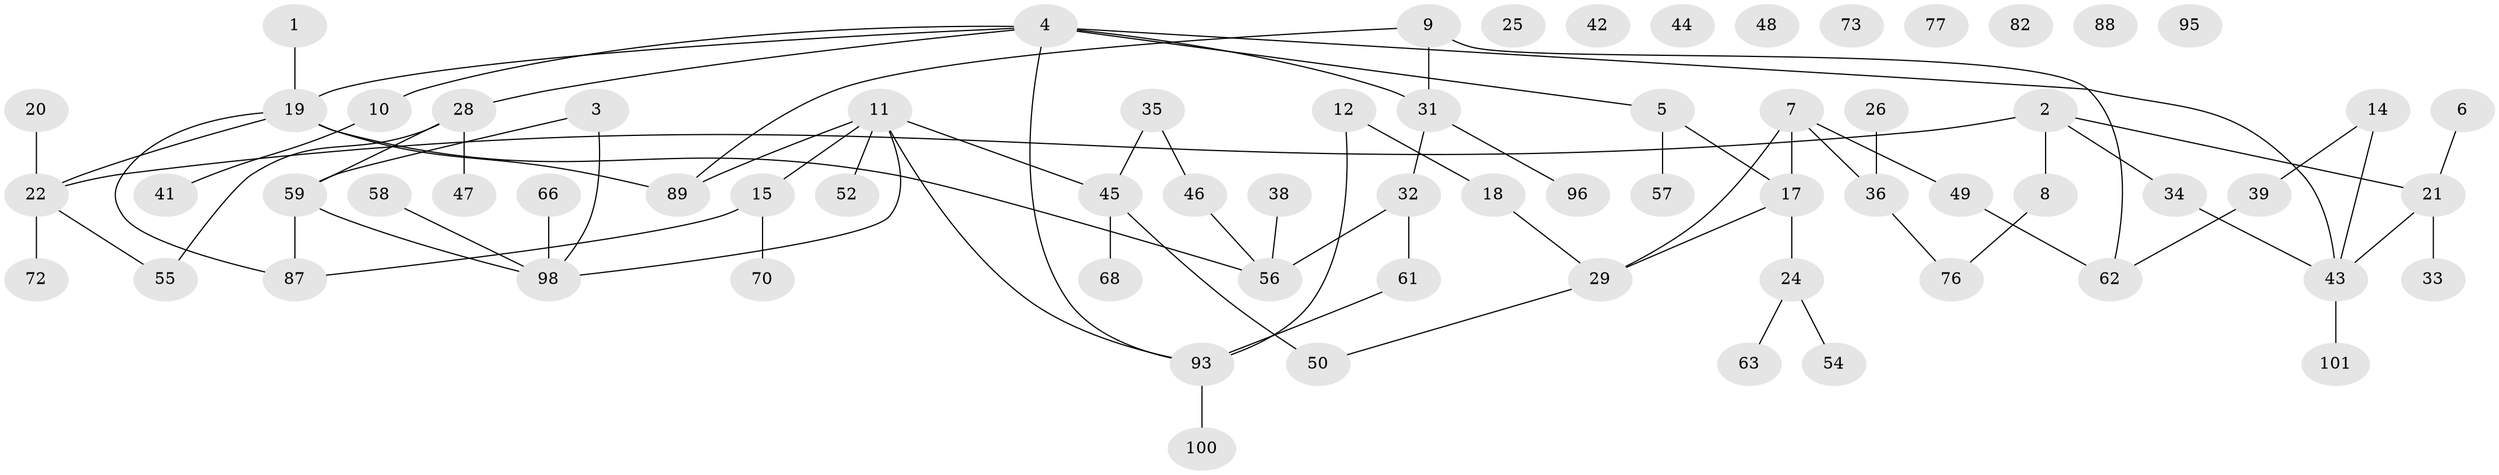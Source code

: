 // Generated by graph-tools (version 1.1) at 2025/23/03/03/25 07:23:25]
// undirected, 70 vertices, 78 edges
graph export_dot {
graph [start="1"]
  node [color=gray90,style=filled];
  1;
  2 [super="+37"];
  3 [super="+94"];
  4 [super="+16"];
  5;
  6;
  7;
  8 [super="+13"];
  9 [super="+65"];
  10 [super="+74"];
  11 [super="+64"];
  12;
  14;
  15 [super="+23"];
  17 [super="+27"];
  18;
  19 [super="+75"];
  20;
  21 [super="+81"];
  22 [super="+30"];
  24 [super="+85"];
  25;
  26;
  28 [super="+83"];
  29 [super="+69"];
  31 [super="+103"];
  32 [super="+90"];
  33 [super="+40"];
  34;
  35 [super="+92"];
  36 [super="+51"];
  38;
  39;
  41;
  42;
  43 [super="+86"];
  44;
  45 [super="+78"];
  46 [super="+67"];
  47 [super="+84"];
  48;
  49 [super="+79"];
  50 [super="+53"];
  52;
  54 [super="+102"];
  55 [super="+60"];
  56 [super="+97"];
  57;
  58;
  59;
  61;
  62 [super="+71"];
  63;
  66 [super="+80"];
  68;
  70;
  72;
  73;
  76;
  77;
  82;
  87 [super="+105"];
  88;
  89 [super="+91"];
  93 [super="+99"];
  95;
  96;
  98 [super="+104"];
  100;
  101;
  1 -- 19;
  2 -- 34;
  2 -- 21;
  2 -- 22;
  2 -- 8;
  3 -- 59;
  3 -- 98;
  4 -- 93;
  4 -- 31;
  4 -- 28;
  4 -- 5;
  4 -- 10;
  4 -- 43;
  4 -- 19;
  5 -- 17;
  5 -- 57;
  6 -- 21;
  7 -- 29;
  7 -- 36;
  7 -- 17;
  7 -- 49;
  8 -- 76;
  9 -- 89;
  9 -- 62;
  9 -- 31;
  10 -- 41;
  11 -- 15;
  11 -- 98;
  11 -- 52;
  11 -- 89;
  11 -- 45;
  11 -- 93;
  12 -- 18;
  12 -- 93;
  14 -- 39;
  14 -- 43;
  15 -- 70;
  15 -- 87;
  17 -- 29;
  17 -- 24;
  18 -- 29;
  19 -- 22;
  19 -- 87;
  19 -- 89;
  19 -- 56;
  20 -- 22;
  21 -- 33;
  21 -- 43;
  22 -- 72;
  22 -- 55;
  24 -- 63;
  24 -- 54;
  26 -- 36;
  28 -- 55;
  28 -- 47;
  28 -- 59;
  29 -- 50;
  31 -- 96;
  31 -- 32;
  32 -- 56;
  32 -- 61;
  34 -- 43;
  35 -- 46;
  35 -- 45;
  36 -- 76;
  38 -- 56;
  39 -- 62;
  43 -- 101;
  45 -- 50;
  45 -- 68;
  46 -- 56;
  49 -- 62;
  58 -- 98;
  59 -- 87;
  59 -- 98;
  61 -- 93;
  66 -- 98 [weight=2];
  93 -- 100;
}
